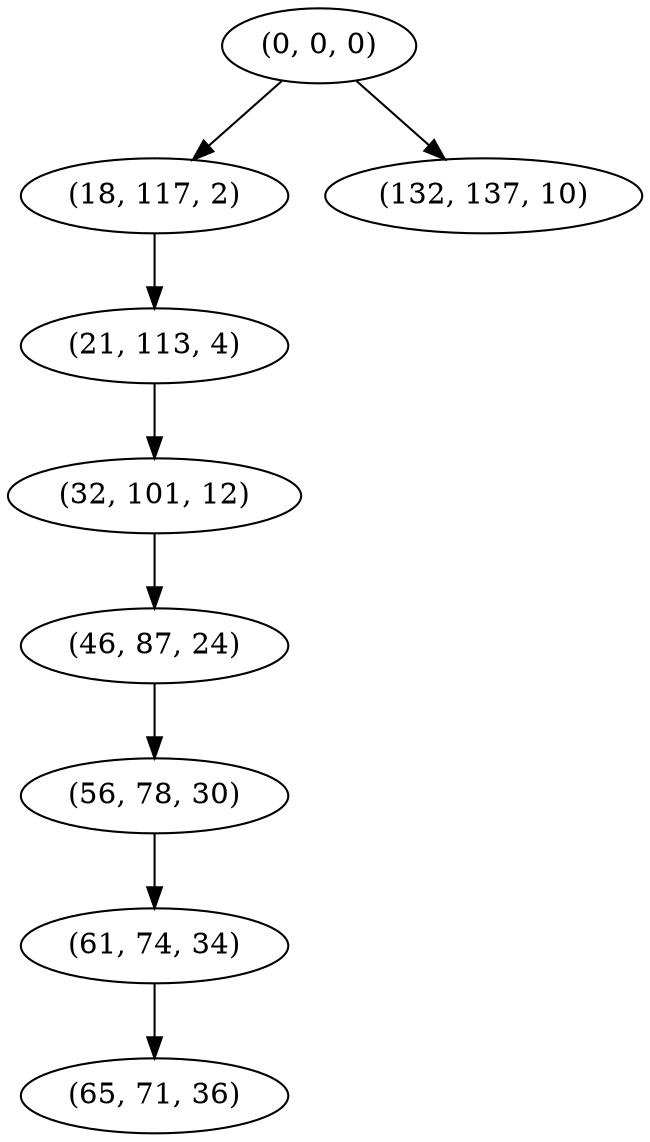 digraph tree {
    "(0, 0, 0)";
    "(18, 117, 2)";
    "(21, 113, 4)";
    "(32, 101, 12)";
    "(46, 87, 24)";
    "(56, 78, 30)";
    "(61, 74, 34)";
    "(65, 71, 36)";
    "(132, 137, 10)";
    "(0, 0, 0)" -> "(18, 117, 2)";
    "(0, 0, 0)" -> "(132, 137, 10)";
    "(18, 117, 2)" -> "(21, 113, 4)";
    "(21, 113, 4)" -> "(32, 101, 12)";
    "(32, 101, 12)" -> "(46, 87, 24)";
    "(46, 87, 24)" -> "(56, 78, 30)";
    "(56, 78, 30)" -> "(61, 74, 34)";
    "(61, 74, 34)" -> "(65, 71, 36)";
}
